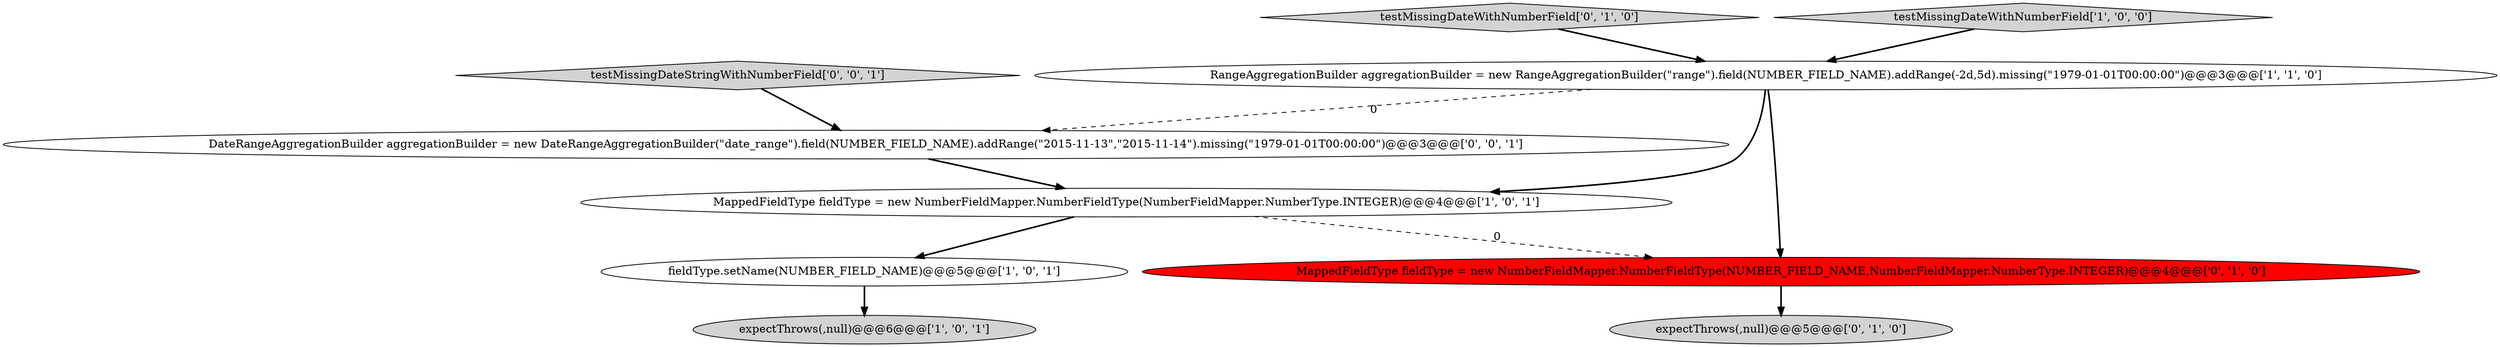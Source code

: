 digraph {
9 [style = filled, label = "testMissingDateStringWithNumberField['0', '0', '1']", fillcolor = lightgray, shape = diamond image = "AAA0AAABBB3BBB"];
4 [style = filled, label = "MappedFieldType fieldType = new NumberFieldMapper.NumberFieldType(NumberFieldMapper.NumberType.INTEGER)@@@4@@@['1', '0', '1']", fillcolor = white, shape = ellipse image = "AAA0AAABBB1BBB"];
3 [style = filled, label = "expectThrows(,null)@@@6@@@['1', '0', '1']", fillcolor = lightgray, shape = ellipse image = "AAA0AAABBB1BBB"];
2 [style = filled, label = "fieldType.setName(NUMBER_FIELD_NAME)@@@5@@@['1', '0', '1']", fillcolor = white, shape = ellipse image = "AAA0AAABBB1BBB"];
6 [style = filled, label = "testMissingDateWithNumberField['0', '1', '0']", fillcolor = lightgray, shape = diamond image = "AAA0AAABBB2BBB"];
0 [style = filled, label = "testMissingDateWithNumberField['1', '0', '0']", fillcolor = lightgray, shape = diamond image = "AAA0AAABBB1BBB"];
1 [style = filled, label = "RangeAggregationBuilder aggregationBuilder = new RangeAggregationBuilder(\"range\").field(NUMBER_FIELD_NAME).addRange(-2d,5d).missing(\"1979-01-01T00:00:00\")@@@3@@@['1', '1', '0']", fillcolor = white, shape = ellipse image = "AAA0AAABBB1BBB"];
7 [style = filled, label = "MappedFieldType fieldType = new NumberFieldMapper.NumberFieldType(NUMBER_FIELD_NAME,NumberFieldMapper.NumberType.INTEGER)@@@4@@@['0', '1', '0']", fillcolor = red, shape = ellipse image = "AAA1AAABBB2BBB"];
8 [style = filled, label = "DateRangeAggregationBuilder aggregationBuilder = new DateRangeAggregationBuilder(\"date_range\").field(NUMBER_FIELD_NAME).addRange(\"2015-11-13\",\"2015-11-14\").missing(\"1979-01-01T00:00:00\")@@@3@@@['0', '0', '1']", fillcolor = white, shape = ellipse image = "AAA0AAABBB3BBB"];
5 [style = filled, label = "expectThrows(,null)@@@5@@@['0', '1', '0']", fillcolor = lightgray, shape = ellipse image = "AAA0AAABBB2BBB"];
6->1 [style = bold, label=""];
1->8 [style = dashed, label="0"];
1->4 [style = bold, label=""];
7->5 [style = bold, label=""];
4->2 [style = bold, label=""];
8->4 [style = bold, label=""];
9->8 [style = bold, label=""];
4->7 [style = dashed, label="0"];
1->7 [style = bold, label=""];
0->1 [style = bold, label=""];
2->3 [style = bold, label=""];
}
